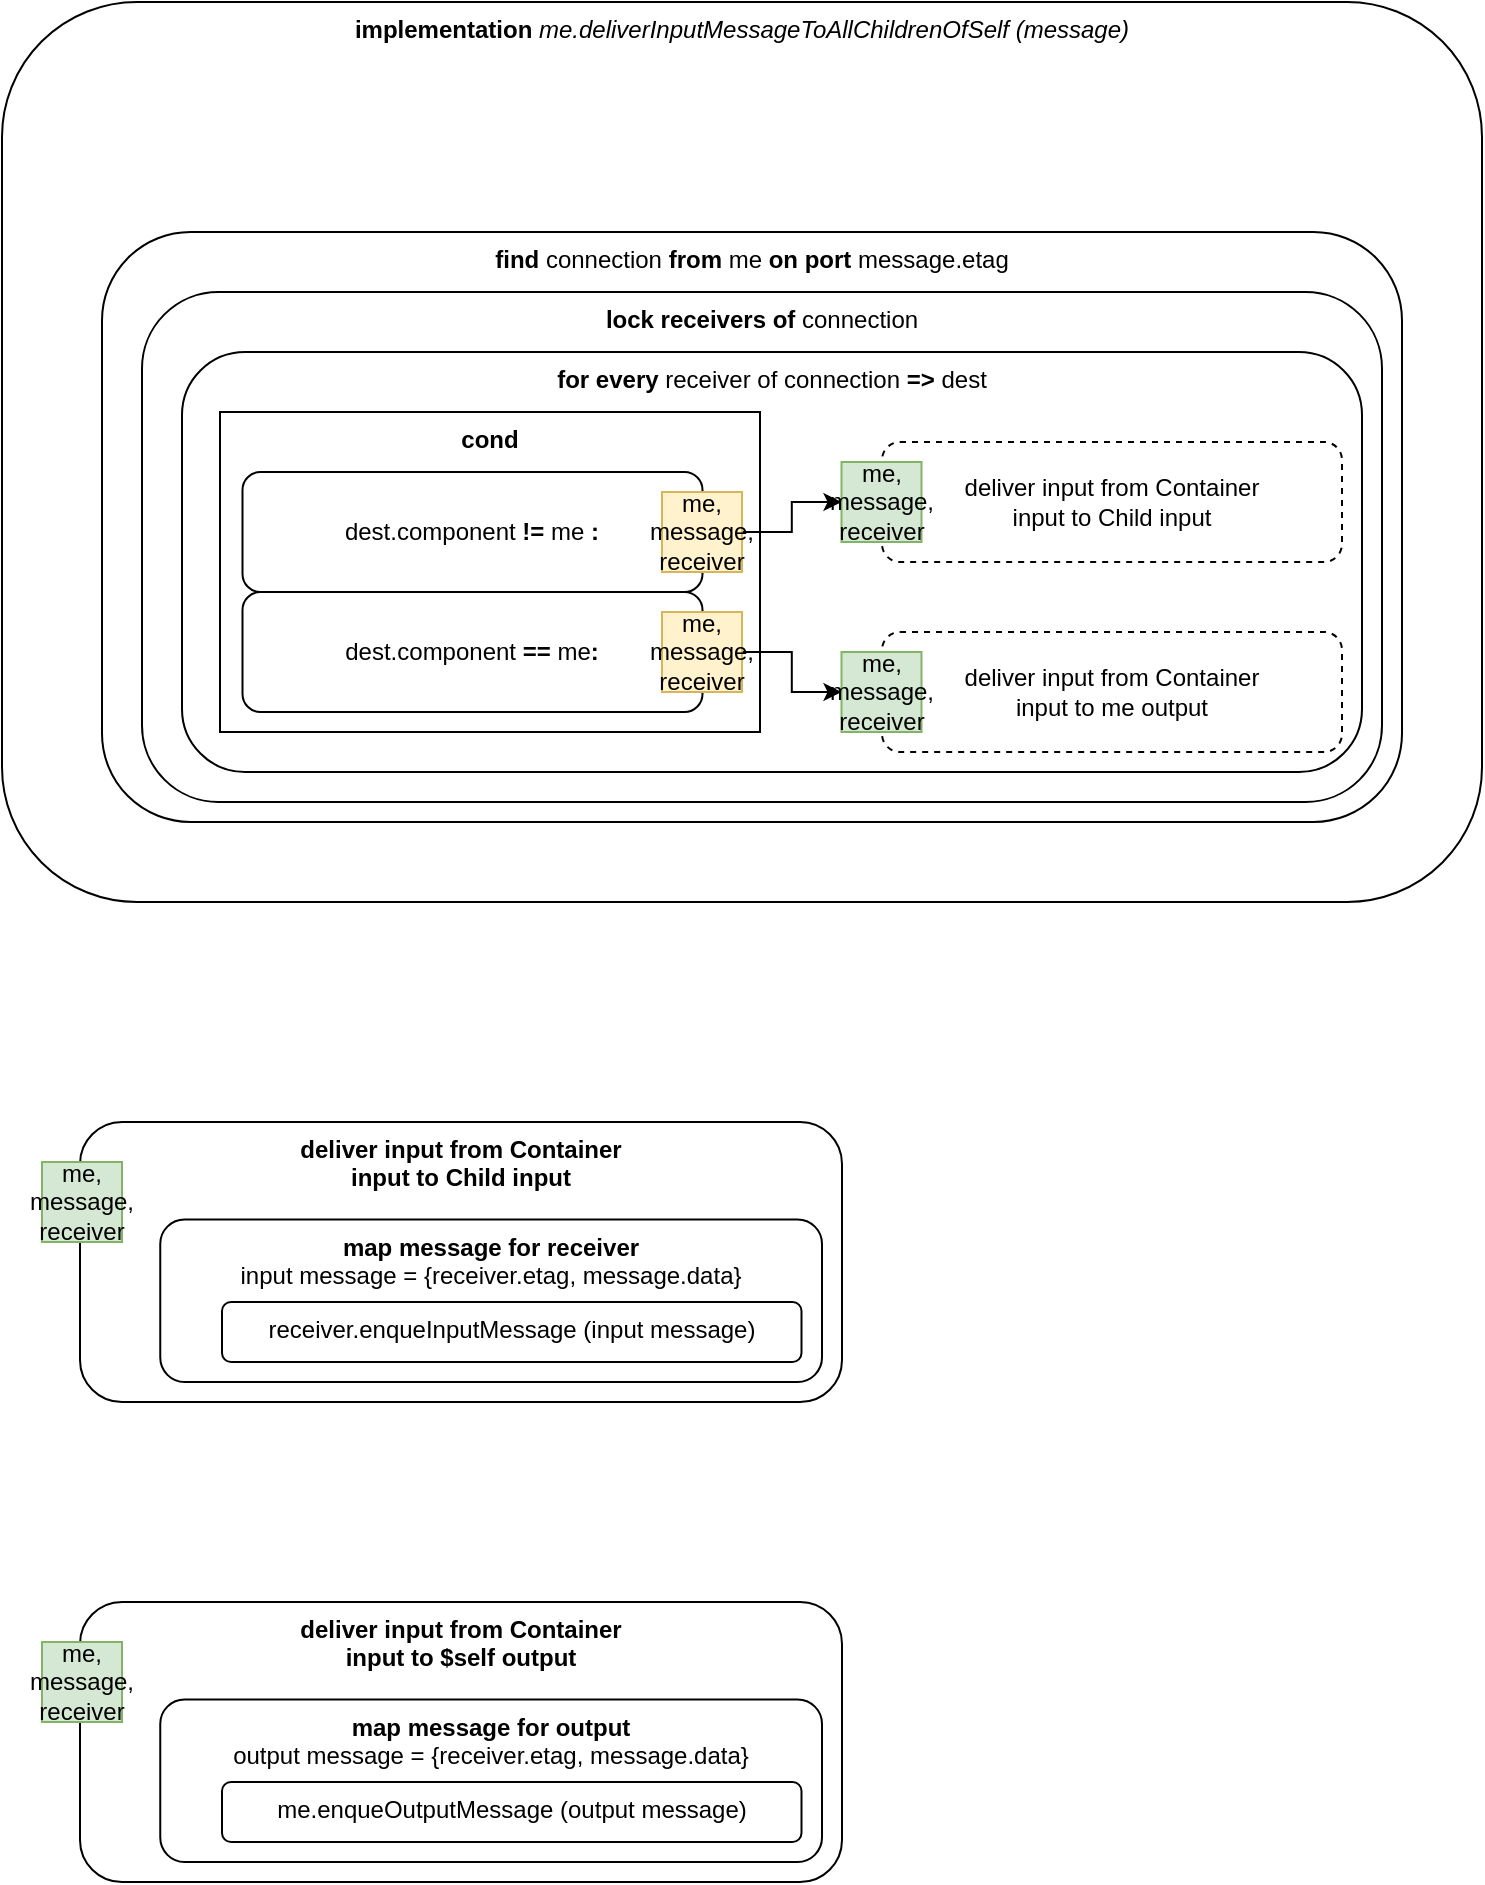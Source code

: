 <mxfile version="14.6.13" type="device"><diagram name="Input Handling - Containers" id="iXrDBShFehhvZr1xehvk"><mxGraphModel dx="871" dy="806" grid="1" gridSize="10" guides="1" tooltips="1" connect="1" arrows="1" fold="1" page="1" pageScale="1" pageWidth="1100" pageHeight="850" math="0" shadow="0"><root><mxCell id="uBC3rl96SgrePZky-6zG-0"/><mxCell id="uBC3rl96SgrePZky-6zG-1" parent="uBC3rl96SgrePZky-6zG-0"/><mxCell id="uBC3rl96SgrePZky-6zG-2" value="&lt;b&gt;implementation &lt;/b&gt;&lt;i&gt;me.deliverInputMessageToAllChildrenOfSelf (message)&lt;/i&gt;" style="rounded=1;whiteSpace=wrap;html=1;verticalAlign=top;" parent="uBC3rl96SgrePZky-6zG-1" vertex="1"><mxGeometry x="120" y="40" width="740" height="450" as="geometry"/></mxCell><mxCell id="uBC3rl96SgrePZky-6zG-5" value="&lt;b&gt;find &lt;/b&gt;connection &lt;b&gt;from&lt;/b&gt;&amp;nbsp;me &lt;b&gt;on port &lt;/b&gt;message.etag" style="rounded=1;whiteSpace=wrap;html=1;verticalAlign=top;" parent="uBC3rl96SgrePZky-6zG-1" vertex="1"><mxGeometry x="170" y="155" width="650" height="295" as="geometry"/></mxCell><mxCell id="uBC3rl96SgrePZky-6zG-6" value="&lt;b&gt;lock receivers of &lt;/b&gt;connection" style="rounded=1;whiteSpace=wrap;html=1;verticalAlign=top;" parent="uBC3rl96SgrePZky-6zG-1" vertex="1"><mxGeometry x="190" y="185" width="620" height="255" as="geometry"/></mxCell><mxCell id="uBC3rl96SgrePZky-6zG-7" value="&lt;b&gt;for every&lt;/b&gt; receiver of connection &lt;b&gt;=&amp;gt;&lt;/b&gt; dest" style="rounded=1;whiteSpace=wrap;html=1;verticalAlign=top;" parent="uBC3rl96SgrePZky-6zG-1" vertex="1"><mxGeometry x="210" y="215" width="590" height="210" as="geometry"/></mxCell><mxCell id="uBC3rl96SgrePZky-6zG-8" value="&lt;b&gt;cond&lt;/b&gt;" style="rounded=0;whiteSpace=wrap;html=1;verticalAlign=top;" parent="uBC3rl96SgrePZky-6zG-1" vertex="1"><mxGeometry x="229" y="245" width="270" height="160" as="geometry"/></mxCell><mxCell id="uBC3rl96SgrePZky-6zG-13" value="dest.component&lt;b&gt; != &lt;/b&gt;me&lt;b&gt; :&lt;/b&gt;" style="rounded=1;whiteSpace=wrap;html=1;" parent="uBC3rl96SgrePZky-6zG-1" vertex="1"><mxGeometry x="240.25" y="275" width="230" height="60" as="geometry"/></mxCell><mxCell id="uBC3rl96SgrePZky-6zG-14" value="dest.component&lt;b&gt;&amp;nbsp;== &lt;/b&gt;me&lt;b&gt;:&lt;/b&gt;" style="rounded=1;whiteSpace=wrap;html=1;" parent="uBC3rl96SgrePZky-6zG-1" vertex="1"><mxGeometry x="240.25" y="335" width="230" height="60" as="geometry"/></mxCell><mxCell id="uBC3rl96SgrePZky-6zG-15" style="edgeStyle=orthogonalEdgeStyle;rounded=0;orthogonalLoop=1;jettySize=auto;html=1;exitX=1;exitY=0.5;exitDx=0;exitDy=0;entryX=0;entryY=0.5;entryDx=0;entryDy=0;" parent="uBC3rl96SgrePZky-6zG-1" edge="1"><mxGeometry relative="1" as="geometry"><mxPoint x="467.75" y="280" as="sourcePoint"/></mxGeometry></mxCell><mxCell id="uBC3rl96SgrePZky-6zG-17" style="edgeStyle=orthogonalEdgeStyle;rounded=0;orthogonalLoop=1;jettySize=auto;html=1;exitX=1;exitY=0.5;exitDx=0;exitDy=0;entryX=0;entryY=0.5;entryDx=0;entryDy=0;" parent="uBC3rl96SgrePZky-6zG-1" edge="1"><mxGeometry relative="1" as="geometry"><mxPoint x="521" y="360" as="targetPoint"/></mxGeometry></mxCell><mxCell id="uBC3rl96SgrePZky-6zG-19" value="deliver input from Container &lt;br&gt;input to Child input" style="rounded=1;whiteSpace=wrap;html=1;dashed=1;" parent="uBC3rl96SgrePZky-6zG-1" vertex="1"><mxGeometry x="560" y="260" width="230" height="60" as="geometry"/></mxCell><mxCell id="uBC3rl96SgrePZky-6zG-21" value="&lt;span&gt;deliver input from Container&lt;/span&gt;&lt;br&gt;&lt;span&gt;input to me output&lt;/span&gt;" style="rounded=1;whiteSpace=wrap;html=1;dashed=1;" parent="uBC3rl96SgrePZky-6zG-1" vertex="1"><mxGeometry x="560" y="355" width="230" height="60" as="geometry"/></mxCell><mxCell id="uBC3rl96SgrePZky-6zG-23" value="&lt;b&gt;deliver input from Container &lt;br&gt;input to Child input&lt;/b&gt;" style="rounded=1;whiteSpace=wrap;html=1;verticalAlign=top;" parent="uBC3rl96SgrePZky-6zG-1" vertex="1"><mxGeometry x="159" y="600" width="381" height="140" as="geometry"/></mxCell><mxCell id="uBC3rl96SgrePZky-6zG-25" value="&lt;b&gt;map message for receiver&lt;br&gt;&lt;/b&gt;input message = {receiver.etag, message.data}" style="rounded=1;whiteSpace=wrap;html=1;verticalAlign=top;" parent="uBC3rl96SgrePZky-6zG-1" vertex="1"><mxGeometry x="199.13" y="648.75" width="330.87" height="81.25" as="geometry"/></mxCell><mxCell id="uBC3rl96SgrePZky-6zG-26" value="receiver.enqueInputMessage (input message)" style="rounded=1;whiteSpace=wrap;html=1;verticalAlign=top;" parent="uBC3rl96SgrePZky-6zG-1" vertex="1"><mxGeometry x="230" y="690" width="289.75" height="30" as="geometry"/></mxCell><mxCell id="uBC3rl96SgrePZky-6zG-27" value="&lt;b&gt;deliver input from Container &lt;br&gt;input to $self output&lt;/b&gt;" style="rounded=1;whiteSpace=wrap;html=1;verticalAlign=top;" parent="uBC3rl96SgrePZky-6zG-1" vertex="1"><mxGeometry x="159" y="840" width="381" height="140" as="geometry"/></mxCell><mxCell id="uBC3rl96SgrePZky-6zG-29" value="&lt;b&gt;map message for output&lt;br&gt;&lt;/b&gt;output message = {receiver.etag, message.data}" style="rounded=1;whiteSpace=wrap;html=1;verticalAlign=top;" parent="uBC3rl96SgrePZky-6zG-1" vertex="1"><mxGeometry x="199.13" y="888.75" width="330.87" height="81.25" as="geometry"/></mxCell><mxCell id="uBC3rl96SgrePZky-6zG-30" value="me.enqueOutputMessage (output message)" style="rounded=1;whiteSpace=wrap;html=1;verticalAlign=top;" parent="uBC3rl96SgrePZky-6zG-1" vertex="1"><mxGeometry x="230" y="930" width="289.75" height="30" as="geometry"/></mxCell><mxCell id="uBC3rl96SgrePZky-6zG-37" style="edgeStyle=orthogonalEdgeStyle;rounded=0;orthogonalLoop=1;jettySize=auto;html=1;exitX=1;exitY=0.5;exitDx=0;exitDy=0;entryX=0;entryY=0.5;entryDx=0;entryDy=0;" parent="uBC3rl96SgrePZky-6zG-1" source="uBC3rl96SgrePZky-6zG-31" target="uBC3rl96SgrePZky-6zG-33" edge="1"><mxGeometry relative="1" as="geometry"/></mxCell><mxCell id="uBC3rl96SgrePZky-6zG-31" value="me, message, receiver" style="whiteSpace=wrap;html=1;aspect=fixed;fillColor=#fff2cc;strokeColor=#d6b656;" parent="uBC3rl96SgrePZky-6zG-1" vertex="1"><mxGeometry x="450" y="285" width="40" height="40" as="geometry"/></mxCell><mxCell id="uBC3rl96SgrePZky-6zG-38" style="edgeStyle=orthogonalEdgeStyle;rounded=0;orthogonalLoop=1;jettySize=auto;html=1;exitX=1;exitY=0.5;exitDx=0;exitDy=0;entryX=0;entryY=0.5;entryDx=0;entryDy=0;" parent="uBC3rl96SgrePZky-6zG-1" source="uBC3rl96SgrePZky-6zG-32" target="uBC3rl96SgrePZky-6zG-34" edge="1"><mxGeometry relative="1" as="geometry"/></mxCell><mxCell id="uBC3rl96SgrePZky-6zG-32" value="me, message, receiver" style="whiteSpace=wrap;html=1;aspect=fixed;fillColor=#fff2cc;strokeColor=#d6b656;" parent="uBC3rl96SgrePZky-6zG-1" vertex="1"><mxGeometry x="450" y="345" width="40" height="40" as="geometry"/></mxCell><mxCell id="uBC3rl96SgrePZky-6zG-33" value="me, message, receiver" style="whiteSpace=wrap;html=1;aspect=fixed;fillColor=#d5e8d4;strokeColor=#82b366;" parent="uBC3rl96SgrePZky-6zG-1" vertex="1"><mxGeometry x="539.75" y="270" width="40" height="40" as="geometry"/></mxCell><mxCell id="uBC3rl96SgrePZky-6zG-34" value="me, message, receiver" style="whiteSpace=wrap;html=1;aspect=fixed;fillColor=#d5e8d4;strokeColor=#82b366;" parent="uBC3rl96SgrePZky-6zG-1" vertex="1"><mxGeometry x="539.75" y="365" width="40" height="40" as="geometry"/></mxCell><mxCell id="uBC3rl96SgrePZky-6zG-35" value="me, message, receiver" style="whiteSpace=wrap;html=1;aspect=fixed;fillColor=#d5e8d4;strokeColor=#82b366;" parent="uBC3rl96SgrePZky-6zG-1" vertex="1"><mxGeometry x="140" y="620" width="40" height="40" as="geometry"/></mxCell><mxCell id="uBC3rl96SgrePZky-6zG-36" value="me, message, receiver" style="whiteSpace=wrap;html=1;aspect=fixed;fillColor=#d5e8d4;strokeColor=#82b366;" parent="uBC3rl96SgrePZky-6zG-1" vertex="1"><mxGeometry x="140" y="860" width="40" height="40" as="geometry"/></mxCell></root></mxGraphModel></diagram></mxfile>